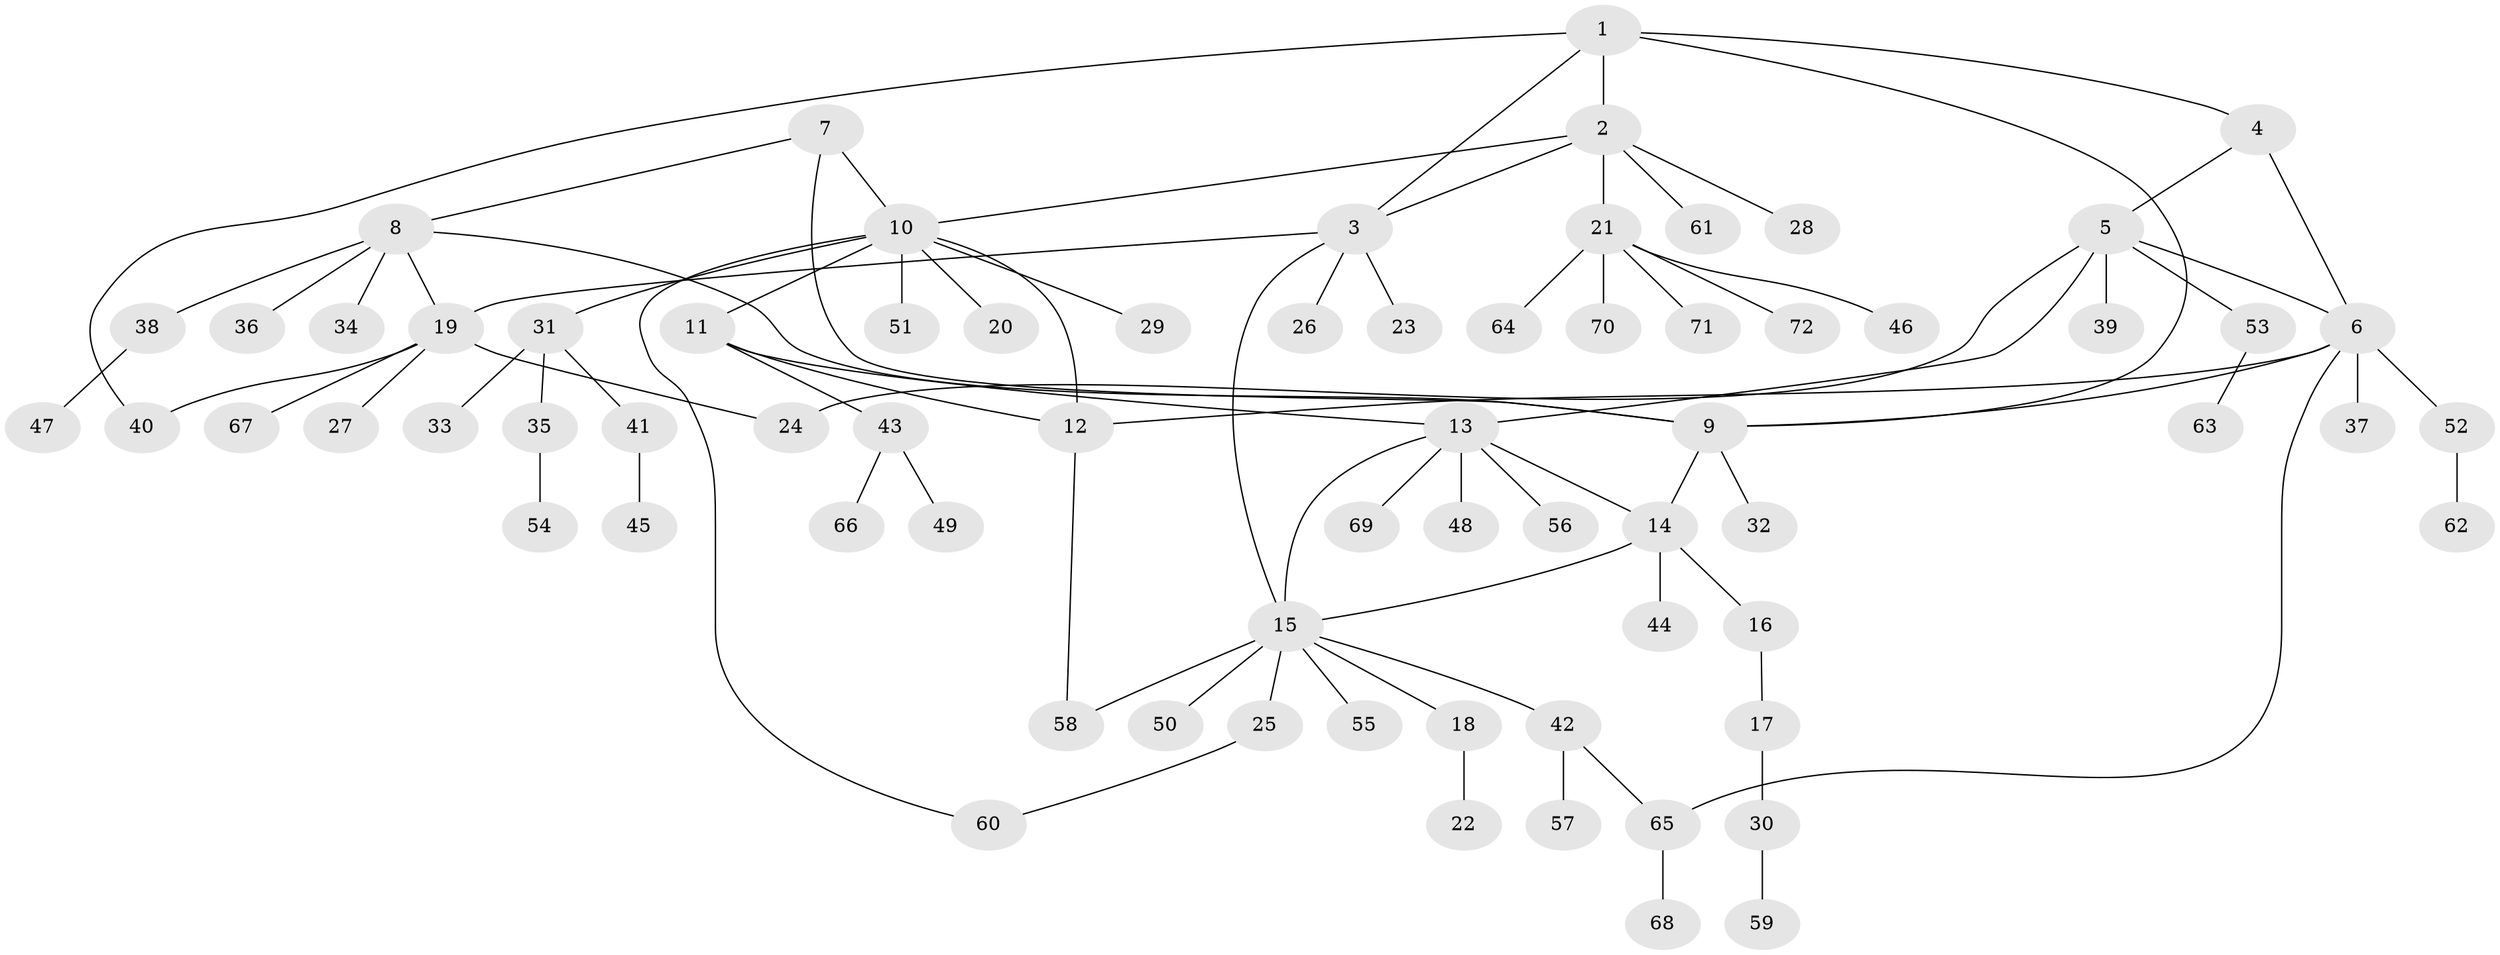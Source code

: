 // Generated by graph-tools (version 1.1) at 2025/02/03/09/25 03:02:50]
// undirected, 72 vertices, 88 edges
graph export_dot {
graph [start="1"]
  node [color=gray90,style=filled];
  1;
  2;
  3;
  4;
  5;
  6;
  7;
  8;
  9;
  10;
  11;
  12;
  13;
  14;
  15;
  16;
  17;
  18;
  19;
  20;
  21;
  22;
  23;
  24;
  25;
  26;
  27;
  28;
  29;
  30;
  31;
  32;
  33;
  34;
  35;
  36;
  37;
  38;
  39;
  40;
  41;
  42;
  43;
  44;
  45;
  46;
  47;
  48;
  49;
  50;
  51;
  52;
  53;
  54;
  55;
  56;
  57;
  58;
  59;
  60;
  61;
  62;
  63;
  64;
  65;
  66;
  67;
  68;
  69;
  70;
  71;
  72;
  1 -- 2;
  1 -- 3;
  1 -- 4;
  1 -- 9;
  1 -- 40;
  2 -- 3;
  2 -- 10;
  2 -- 21;
  2 -- 28;
  2 -- 61;
  3 -- 15;
  3 -- 19;
  3 -- 23;
  3 -- 26;
  4 -- 5;
  4 -- 6;
  5 -- 6;
  5 -- 13;
  5 -- 24;
  5 -- 39;
  5 -- 53;
  6 -- 9;
  6 -- 12;
  6 -- 37;
  6 -- 52;
  6 -- 65;
  7 -- 8;
  7 -- 9;
  7 -- 10;
  8 -- 9;
  8 -- 19;
  8 -- 34;
  8 -- 36;
  8 -- 38;
  9 -- 14;
  9 -- 32;
  10 -- 11;
  10 -- 12;
  10 -- 20;
  10 -- 29;
  10 -- 31;
  10 -- 51;
  10 -- 60;
  11 -- 12;
  11 -- 13;
  11 -- 43;
  12 -- 58;
  13 -- 14;
  13 -- 15;
  13 -- 48;
  13 -- 56;
  13 -- 69;
  14 -- 15;
  14 -- 16;
  14 -- 44;
  15 -- 18;
  15 -- 25;
  15 -- 42;
  15 -- 50;
  15 -- 55;
  15 -- 58;
  16 -- 17;
  17 -- 30;
  18 -- 22;
  19 -- 24;
  19 -- 27;
  19 -- 40;
  19 -- 67;
  21 -- 46;
  21 -- 64;
  21 -- 70;
  21 -- 71;
  21 -- 72;
  25 -- 60;
  30 -- 59;
  31 -- 33;
  31 -- 35;
  31 -- 41;
  35 -- 54;
  38 -- 47;
  41 -- 45;
  42 -- 57;
  42 -- 65;
  43 -- 49;
  43 -- 66;
  52 -- 62;
  53 -- 63;
  65 -- 68;
}
